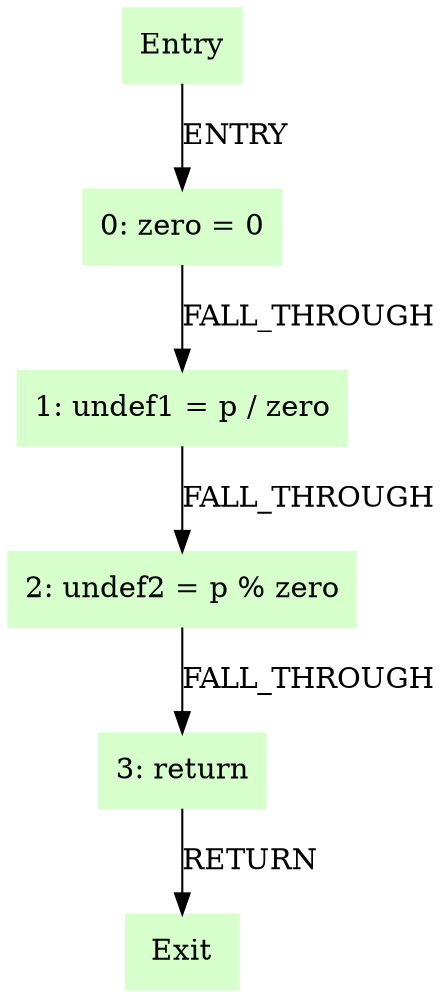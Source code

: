digraph G {
  node [shape=box,style=filled,color=".3 .2 1.0"];
  "Entry";
  "0: zero = 0";
  "1: undef1 = p / zero";
  "2: undef2 = p % zero";
  "3: return";
  "Exit";
  "Entry" -> "0: zero = 0" [label="ENTRY"];
  "0: zero = 0" -> "1: undef1 = p / zero" [label="FALL_THROUGH"];
  "1: undef1 = p / zero" -> "2: undef2 = p % zero" [label="FALL_THROUGH"];
  "2: undef2 = p % zero" -> "3: return" [label="FALL_THROUGH"];
  "3: return" -> "Exit" [label="RETURN"];
}
